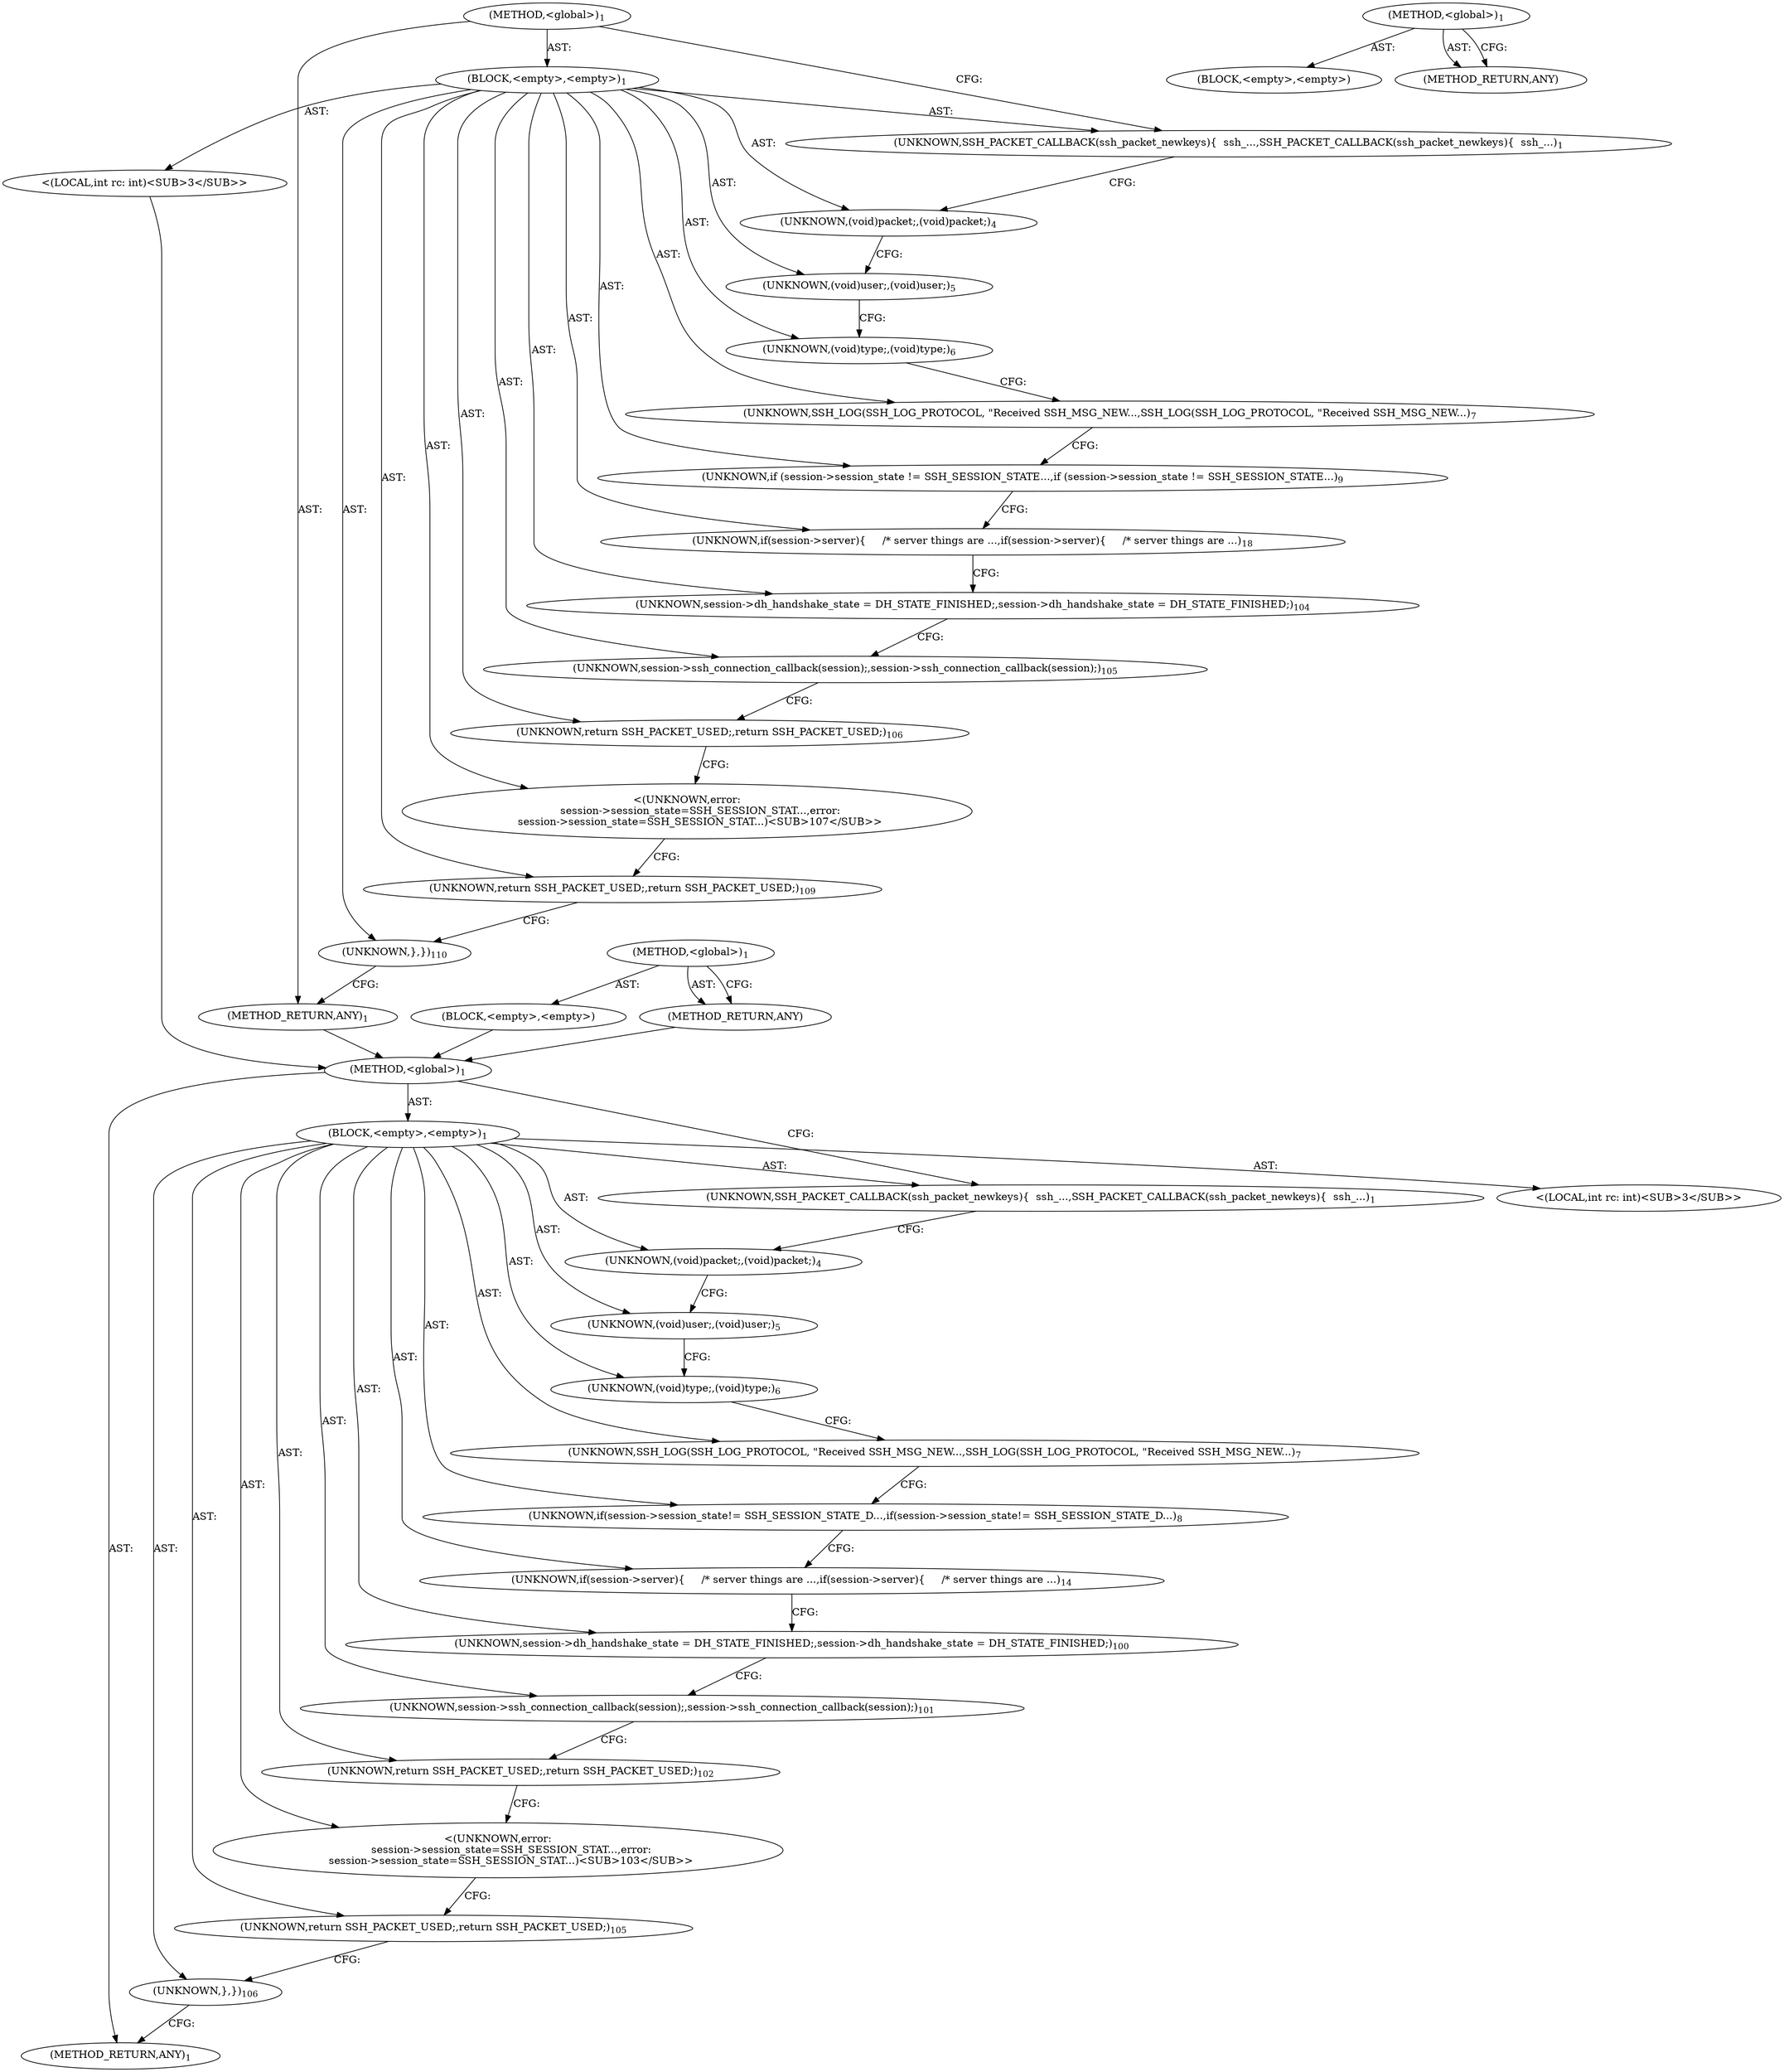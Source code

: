digraph "&lt;global&gt;" {
vulnerable_6 [label=<(METHOD,&lt;global&gt;)<SUB>1</SUB>>];
vulnerable_7 [label=<(BLOCK,&lt;empty&gt;,&lt;empty&gt;)<SUB>1</SUB>>];
vulnerable_8 [label=<(UNKNOWN,SSH_PACKET_CALLBACK(ssh_packet_newkeys){
  ssh_...,SSH_PACKET_CALLBACK(ssh_packet_newkeys){
  ssh_...)<SUB>1</SUB>>];
vulnerable_9 [label="<(LOCAL,int rc: int)<SUB>3</SUB>>"];
vulnerable_10 [label=<(UNKNOWN,(void)packet;,(void)packet;)<SUB>4</SUB>>];
vulnerable_11 [label=<(UNKNOWN,(void)user;,(void)user;)<SUB>5</SUB>>];
vulnerable_12 [label=<(UNKNOWN,(void)type;,(void)type;)<SUB>6</SUB>>];
vulnerable_13 [label=<(UNKNOWN,SSH_LOG(SSH_LOG_PROTOCOL, &quot;Received SSH_MSG_NEW...,SSH_LOG(SSH_LOG_PROTOCOL, &quot;Received SSH_MSG_NEW...)<SUB>7</SUB>>];
vulnerable_14 [label=<(UNKNOWN,if(session-&gt;session_state!= SSH_SESSION_STATE_D...,if(session-&gt;session_state!= SSH_SESSION_STATE_D...)<SUB>8</SUB>>];
vulnerable_15 [label=<(UNKNOWN,if(session-&gt;server){
     /* server things are ...,if(session-&gt;server){
     /* server things are ...)<SUB>14</SUB>>];
vulnerable_16 [label=<(UNKNOWN,session-&gt;dh_handshake_state = DH_STATE_FINISHED;,session-&gt;dh_handshake_state = DH_STATE_FINISHED;)<SUB>100</SUB>>];
vulnerable_17 [label=<(UNKNOWN,session-&gt;ssh_connection_callback(session);,session-&gt;ssh_connection_callback(session);)<SUB>101</SUB>>];
vulnerable_18 [label=<(UNKNOWN,return SSH_PACKET_USED;,return SSH_PACKET_USED;)<SUB>102</SUB>>];
vulnerable_19 [label="<(UNKNOWN,error:
	session-&gt;session_state=SSH_SESSION_STAT...,error:
	session-&gt;session_state=SSH_SESSION_STAT...)<SUB>103</SUB>>"];
vulnerable_20 [label=<(UNKNOWN,return SSH_PACKET_USED;,return SSH_PACKET_USED;)<SUB>105</SUB>>];
vulnerable_21 [label=<(UNKNOWN,},})<SUB>106</SUB>>];
vulnerable_22 [label=<(METHOD_RETURN,ANY)<SUB>1</SUB>>];
vulnerable_29 [label=<(METHOD,&lt;global&gt;)<SUB>1</SUB>>];
vulnerable_30 [label=<(BLOCK,&lt;empty&gt;,&lt;empty&gt;)>];
vulnerable_31 [label=<(METHOD_RETURN,ANY)>];
fixed_6 [label=<(METHOD,&lt;global&gt;)<SUB>1</SUB>>];
fixed_7 [label=<(BLOCK,&lt;empty&gt;,&lt;empty&gt;)<SUB>1</SUB>>];
fixed_8 [label=<(UNKNOWN,SSH_PACKET_CALLBACK(ssh_packet_newkeys){
  ssh_...,SSH_PACKET_CALLBACK(ssh_packet_newkeys){
  ssh_...)<SUB>1</SUB>>];
fixed_9 [label="<(LOCAL,int rc: int)<SUB>3</SUB>>"];
fixed_10 [label=<(UNKNOWN,(void)packet;,(void)packet;)<SUB>4</SUB>>];
fixed_11 [label=<(UNKNOWN,(void)user;,(void)user;)<SUB>5</SUB>>];
fixed_12 [label=<(UNKNOWN,(void)type;,(void)type;)<SUB>6</SUB>>];
fixed_13 [label=<(UNKNOWN,SSH_LOG(SSH_LOG_PROTOCOL, &quot;Received SSH_MSG_NEW...,SSH_LOG(SSH_LOG_PROTOCOL, &quot;Received SSH_MSG_NEW...)<SUB>7</SUB>>];
fixed_14 [label=<(UNKNOWN,if (session-&gt;session_state != SSH_SESSION_STATE...,if (session-&gt;session_state != SSH_SESSION_STATE...)<SUB>9</SUB>>];
fixed_15 [label=<(UNKNOWN,if(session-&gt;server){
     /* server things are ...,if(session-&gt;server){
     /* server things are ...)<SUB>18</SUB>>];
fixed_16 [label=<(UNKNOWN,session-&gt;dh_handshake_state = DH_STATE_FINISHED;,session-&gt;dh_handshake_state = DH_STATE_FINISHED;)<SUB>104</SUB>>];
fixed_17 [label=<(UNKNOWN,session-&gt;ssh_connection_callback(session);,session-&gt;ssh_connection_callback(session);)<SUB>105</SUB>>];
fixed_18 [label=<(UNKNOWN,return SSH_PACKET_USED;,return SSH_PACKET_USED;)<SUB>106</SUB>>];
fixed_19 [label="<(UNKNOWN,error:
	session-&gt;session_state=SSH_SESSION_STAT...,error:
	session-&gt;session_state=SSH_SESSION_STAT...)<SUB>107</SUB>>"];
fixed_20 [label=<(UNKNOWN,return SSH_PACKET_USED;,return SSH_PACKET_USED;)<SUB>109</SUB>>];
fixed_21 [label=<(UNKNOWN,},})<SUB>110</SUB>>];
fixed_22 [label=<(METHOD_RETURN,ANY)<SUB>1</SUB>>];
fixed_29 [label=<(METHOD,&lt;global&gt;)<SUB>1</SUB>>];
fixed_30 [label=<(BLOCK,&lt;empty&gt;,&lt;empty&gt;)>];
fixed_31 [label=<(METHOD_RETURN,ANY)>];
vulnerable_6 -> vulnerable_7  [key=0, label="AST: "];
vulnerable_6 -> vulnerable_22  [key=0, label="AST: "];
vulnerable_6 -> vulnerable_8  [key=0, label="CFG: "];
vulnerable_7 -> vulnerable_8  [key=0, label="AST: "];
vulnerable_7 -> vulnerable_9  [key=0, label="AST: "];
vulnerable_7 -> vulnerable_10  [key=0, label="AST: "];
vulnerable_7 -> vulnerable_11  [key=0, label="AST: "];
vulnerable_7 -> vulnerable_12  [key=0, label="AST: "];
vulnerable_7 -> vulnerable_13  [key=0, label="AST: "];
vulnerable_7 -> vulnerable_14  [key=0, label="AST: "];
vulnerable_7 -> vulnerable_15  [key=0, label="AST: "];
vulnerable_7 -> vulnerable_16  [key=0, label="AST: "];
vulnerable_7 -> vulnerable_17  [key=0, label="AST: "];
vulnerable_7 -> vulnerable_18  [key=0, label="AST: "];
vulnerable_7 -> vulnerable_19  [key=0, label="AST: "];
vulnerable_7 -> vulnerable_20  [key=0, label="AST: "];
vulnerable_7 -> vulnerable_21  [key=0, label="AST: "];
vulnerable_8 -> vulnerable_10  [key=0, label="CFG: "];
vulnerable_10 -> vulnerable_11  [key=0, label="CFG: "];
vulnerable_11 -> vulnerable_12  [key=0, label="CFG: "];
vulnerable_12 -> vulnerable_13  [key=0, label="CFG: "];
vulnerable_13 -> vulnerable_14  [key=0, label="CFG: "];
vulnerable_14 -> vulnerable_15  [key=0, label="CFG: "];
vulnerable_15 -> vulnerable_16  [key=0, label="CFG: "];
vulnerable_16 -> vulnerable_17  [key=0, label="CFG: "];
vulnerable_17 -> vulnerable_18  [key=0, label="CFG: "];
vulnerable_18 -> vulnerable_19  [key=0, label="CFG: "];
vulnerable_19 -> vulnerable_20  [key=0, label="CFG: "];
vulnerable_20 -> vulnerable_21  [key=0, label="CFG: "];
vulnerable_21 -> vulnerable_22  [key=0, label="CFG: "];
vulnerable_29 -> vulnerable_30  [key=0, label="AST: "];
vulnerable_29 -> vulnerable_31  [key=0, label="AST: "];
vulnerable_29 -> vulnerable_31  [key=1, label="CFG: "];
fixed_6 -> fixed_7  [key=0, label="AST: "];
fixed_6 -> fixed_22  [key=0, label="AST: "];
fixed_6 -> fixed_8  [key=0, label="CFG: "];
fixed_7 -> fixed_8  [key=0, label="AST: "];
fixed_7 -> fixed_9  [key=0, label="AST: "];
fixed_7 -> fixed_10  [key=0, label="AST: "];
fixed_7 -> fixed_11  [key=0, label="AST: "];
fixed_7 -> fixed_12  [key=0, label="AST: "];
fixed_7 -> fixed_13  [key=0, label="AST: "];
fixed_7 -> fixed_14  [key=0, label="AST: "];
fixed_7 -> fixed_15  [key=0, label="AST: "];
fixed_7 -> fixed_16  [key=0, label="AST: "];
fixed_7 -> fixed_17  [key=0, label="AST: "];
fixed_7 -> fixed_18  [key=0, label="AST: "];
fixed_7 -> fixed_19  [key=0, label="AST: "];
fixed_7 -> fixed_20  [key=0, label="AST: "];
fixed_7 -> fixed_21  [key=0, label="AST: "];
fixed_8 -> fixed_10  [key=0, label="CFG: "];
fixed_9 -> vulnerable_6  [key=0];
fixed_10 -> fixed_11  [key=0, label="CFG: "];
fixed_11 -> fixed_12  [key=0, label="CFG: "];
fixed_12 -> fixed_13  [key=0, label="CFG: "];
fixed_13 -> fixed_14  [key=0, label="CFG: "];
fixed_14 -> fixed_15  [key=0, label="CFG: "];
fixed_15 -> fixed_16  [key=0, label="CFG: "];
fixed_16 -> fixed_17  [key=0, label="CFG: "];
fixed_17 -> fixed_18  [key=0, label="CFG: "];
fixed_18 -> fixed_19  [key=0, label="CFG: "];
fixed_19 -> fixed_20  [key=0, label="CFG: "];
fixed_20 -> fixed_21  [key=0, label="CFG: "];
fixed_21 -> fixed_22  [key=0, label="CFG: "];
fixed_22 -> vulnerable_6  [key=0];
fixed_29 -> fixed_30  [key=0, label="AST: "];
fixed_29 -> fixed_31  [key=0, label="AST: "];
fixed_29 -> fixed_31  [key=1, label="CFG: "];
fixed_30 -> vulnerable_6  [key=0];
fixed_31 -> vulnerable_6  [key=0];
}
